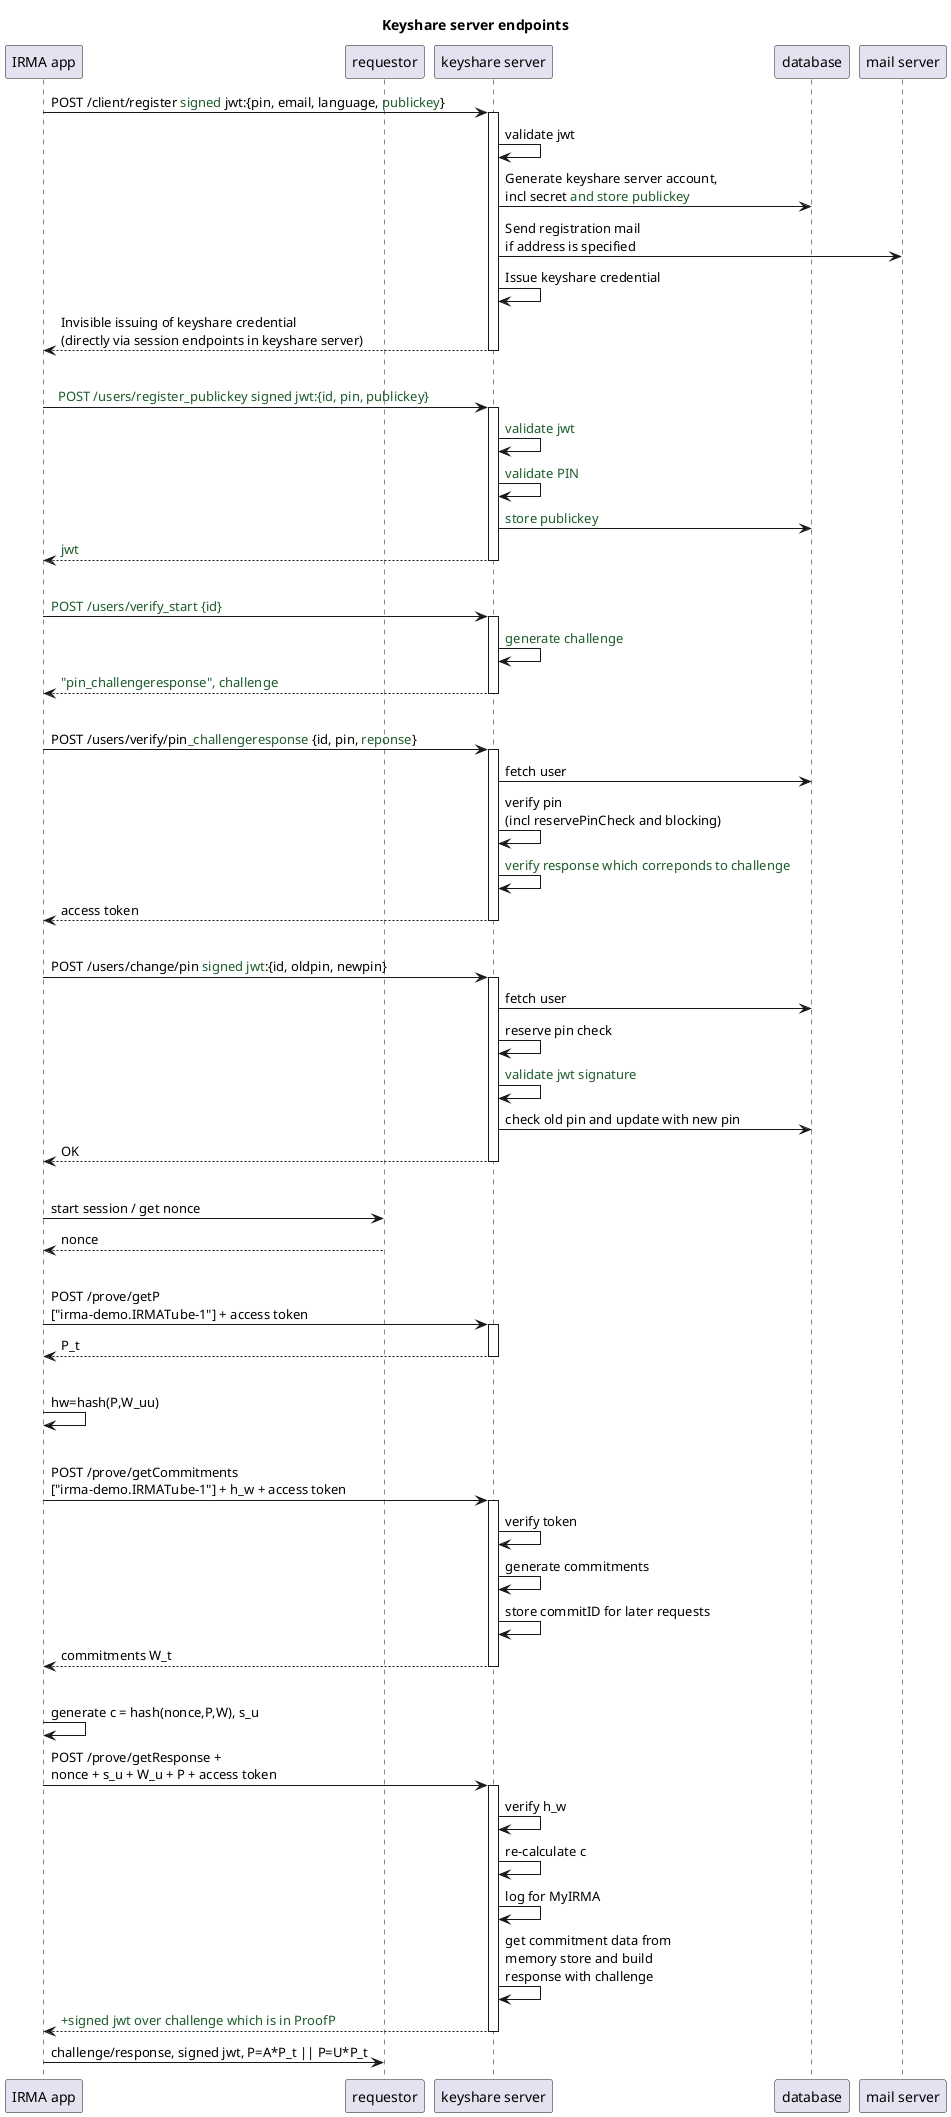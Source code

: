 @startuml
skinparam backgroundColor #transparent
participant "IRMA app" as app
participant "requestor" as requestor
participant "keyshare server" as keyshare
participant "database" as db
participant "mail server" as mail

title Keyshare server endpoints

app -> keyshare ++: POST /client/register <font color=#1D5B2A>signed</font> jwt:{pin, email, language, <font color=#1D5B2A>publickey</font>}
keyshare -> keyshare: validate jwt
keyshare -> db: Generate keyshare server account, \nincl secret <font color=#1D5B2A>and store publickey</font>
keyshare -> mail: Send registration mail \nif address is specified
keyshare -> keyshare: Issue keyshare credential
return Invisible issuing of keyshare credential \n(directly via session endpoints in keyshare server)
|||

'already enrolled app: similar to the one sent by the irmaclient when changing your IRMA PIN code
'note: hier komt een nieuwe jwt terug
app -> keyshare ++: <font color=#1D5B2A> <font color=#1D5B2A> POST /users/register_publickey signed jwt:{id, pin, publickey}
keyshare -> keyshare: <font color=#1D5B2A>validate jwt</font>
keyshare -> keyshare: <font color=#1D5B2A>validate PIN</font>
keyshare -> db: <font color=#1D5B2A>store publickey</font>
return <font color=#1D5B2A>jwt</font>
|||

'get challenge
app -> keyshare ++: <font color=#1D5B2A>POST /users/verify_start {id}
keyshare -> keyshare: <font color=#1D5B2A>generate challenge
return <font color=#1D5B2A>"pin_challengeresponse", challenge
|||

app -> keyshare ++: POST /users/verify/pin<font color=#1D5B2A>_challengeresponse</font> {id, pin, <font color=#1D5B2A>reponse</font>}
keyshare -> db: fetch user
keyshare -> keyshare: verify pin \n(incl reservePinCheck and blocking)
keyshare -> keyshare: <font color=#1D5B2A>verify response which correponds to challenge
return access token
|||

'reply attacks not possible, so no challenge-response needed
app -> keyshare ++: POST /users/change/pin <font color=#1D5B2A>signed jwt</font>:{id, oldpin, newpin}
keyshare -> db: fetch user
keyshare -> keyshare: reserve pin check
keyshare -> keyshare: <font color=#1D5B2A>validate jwt signature
keyshare -> db: check old pin and update with new pin
return OK
|||

app -> requestor: start session / get nonce
return nonce
|||

' initial P_t from kss, new endpoint, do once before issuance
app -> keyshare ++: POST /prove/getP \n["irma-demo.IRMATube-1"] + access token
return P_t
|||

app -> app: hw=hash(P,W_uu)
|||

app -> keyshare ++: POST /prove/getCommitments \n["irma-demo.IRMATube-1"] + h_w + access token
keyshare -> keyshare: verify token
keyshare -> keyshare: generate commitments
keyshare -> keyshare: store commitID for later requests
return commitments W_t
|||

app -> app: generate c = hash(nonce,P,W), s_u
app -> keyshare ++: POST /prove/getResponse + \nnonce + s_u + W_u + P + access token
keyshare -> keyshare: verify h_w
keyshare -> keyshare: re-calculate c
keyshare -> keyshare: log for MyIRMA
keyshare -> keyshare: get commitment data from \nmemory store and build \nresponse with challenge
return <font color=#1D5B2A>+signed jwt over challenge which is in ProofP

app -> requestor: challenge/response, signed jwt, P=A*P_t || P=U*P_t

@enduml
